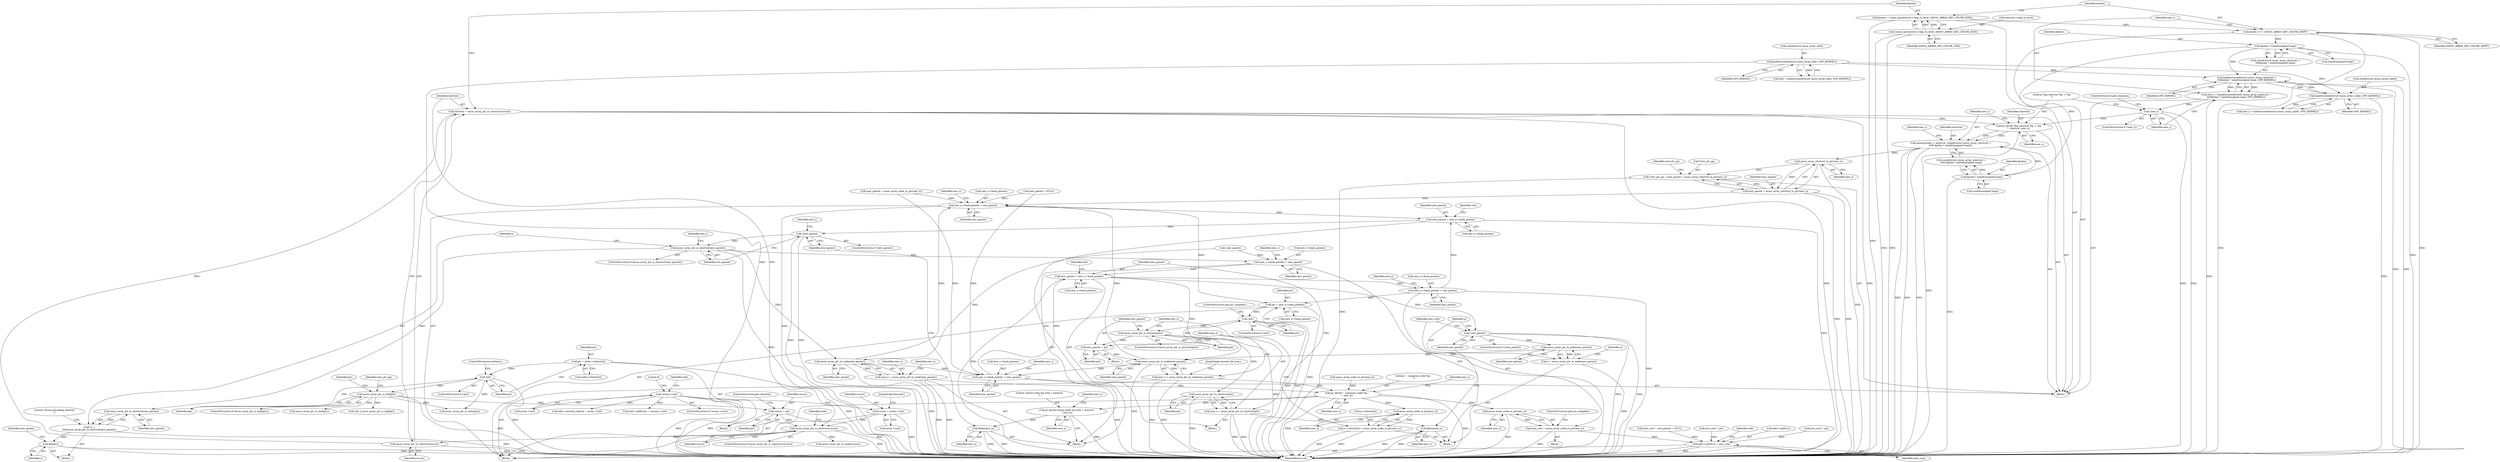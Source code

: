 digraph "0_linux_95389b08d93d5c06ec63ab49bd732b0069b7c35e@API" {
"1000241" [label="(Call,memcpy(new_s, shortcut, (sizeof(struct assoc_array_shortcut) +\n\t\t\t\t\t keylen * sizeof(unsigned long))))"];
"1000237" [label="(Call,pr_devel(\"dup shortcut %p -> %p\n\", shortcut, new_s))"];
"1000208" [label="(Call,shortcut = assoc_array_ptr_to_shortcut(cursor))"];
"1000210" [label="(Call,assoc_array_ptr_to_shortcut(cursor))"];
"1000205" [label="(Call,assoc_array_ptr_is_shortcut(cursor))"];
"1000368" [label="(Call,cursor = ptr)"];
"1000344" [label="(Call,assoc_array_ptr_is_leaf(ptr))"];
"1000340" [label="(Call,!ptr)"];
"1000332" [label="(Call,ptr = node->slots[slot])"];
"1000198" [label="(Call,cursor = array->root)"];
"1000137" [label="(Call,!array->root)"];
"1000234" [label="(Call,!new_s)"];
"1000222" [label="(Call,new_s = kmalloc(sizeof(struct assoc_array_shortcut) +\n\t\t\t\tkeylen * sizeof(unsigned long), GFP_KERNEL))"];
"1000224" [label="(Call,kmalloc(sizeof(struct assoc_array_shortcut) +\n\t\t\t\tkeylen * sizeof(unsigned long), GFP_KERNEL))"];
"1000228" [label="(Call,keylen * sizeof(unsigned long))"];
"1000219" [label="(Call,keylen >>= ASSOC_ARRAY_KEY_CHUNK_SHIFT)"];
"1000212" [label="(Call,keylen = round_up(shortcut->skip_to_level, ASSOC_ARRAY_KEY_CHUNK_SIZE))"];
"1000214" [label="(Call,round_up(shortcut->skip_to_level, ASSOC_ARRAY_KEY_CHUNK_SIZE))"];
"1000287" [label="(Call,kzalloc(sizeof(struct assoc_array_node), GFP_KERNEL))"];
"1000145" [label="(Call,kzalloc(sizeof(struct assoc_array_edit), GFP_KERNEL))"];
"1000247" [label="(Call,keylen * sizeof(unsigned long))"];
"1000268" [label="(Call,assoc_array_shortcut_to_ptr(new_s))"];
"1000263" [label="(Call,*new_ptr_pp = new_parent = assoc_array_shortcut_to_ptr(new_s))"];
"1000266" [label="(Call,new_parent = assoc_array_shortcut_to_ptr(new_s))"];
"1000299" [label="(Call,new_n->back_pointer = new_parent)"];
"1000622" [label="(Call,new_parent = new_n->back_pointer)"];
"1000635" [label="(Call,!new_parent)"];
"1000653" [label="(Call,assoc_array_ptr_is_shortcut(new_parent))"];
"1000659" [label="(Call,assoc_array_ptr_to_shortcut(new_parent))"];
"1000657" [label="(Call,*s =\n\t\t\t\t\tassoc_array_ptr_to_shortcut(new_parent))"];
"1000681" [label="(Call,kfree(s))"];
"1000701" [label="(Call,new_s->back_pointer = new_parent)"];
"1000740" [label="(Call,new_parent = new_s->back_pointer)"];
"1000760" [label="(Call,new_n->back_pointer = new_parent)"];
"1000723" [label="(Call,ptr = new_n->back_pointer)"];
"1000729" [label="(Call,!ptr)"];
"1000733" [label="(Call,assoc_array_ptr_is_shortcut(ptr))"];
"1000738" [label="(Call,assoc_array_ptr_to_shortcut(ptr))"];
"1000736" [label="(Call,new_s = assoc_array_ptr_to_shortcut(ptr))"];
"1000770" [label="(Call,kfree(new_s))"];
"1000795" [label="(Call,new_parent = ptr)"];
"1000800" [label="(Call,assoc_array_ptr_to_node(new_parent))"];
"1000251" [label="(Call,new_s->back_pointer = new_parent)"];
"1000798" [label="(Call,new_n = assoc_array_ptr_to_node(new_parent))"];
"1000372" [label="(Call,pr_devel(\"-- compress node %p --\n\", new_n))"];
"1000615" [label="(Call,pr_devel(\"excise node %p with 1 shortcut\n\", new_n))"];
"1000632" [label="(Call,kfree(new_n))"];
"1000778" [label="(Call,assoc_array_node_to_ptr(new_n))"];
"1000776" [label="(Call,new_root = assoc_array_node_to_ptr(new_n))"];
"1000851" [label="(Call,edit->set[0].to = new_root)"];
"1000791" [label="(Call,assoc_array_node_to_ptr(new_n))"];
"1000785" [label="(Call,n->slots[slot] = assoc_array_node_to_ptr(new_n))"];
"1000773" [label="(Call,!new_parent)"];
"1000783" [label="(Call,assoc_array_ptr_to_node(new_parent))"];
"1000781" [label="(Call,n = assoc_array_ptr_to_node(new_parent))"];
"1000713" [label="(Call,assoc_array_ptr_to_node(new_parent))"];
"1000711" [label="(Call,new_n = assoc_array_ptr_to_node(new_parent))"];
"1000205" [label="(Call,assoc_array_ptr_is_shortcut(cursor))"];
"1000142" [label="(Literal,0)"];
"1000287" [label="(Call,kzalloc(sizeof(struct assoc_array_node), GFP_KERNEL))"];
"1000739" [label="(Identifier,ptr)"];
"1000148" [label="(Identifier,GFP_KERNEL)"];
"1000333" [label="(Identifier,ptr)"];
"1000730" [label="(Identifier,ptr)"];
"1000791" [label="(Call,assoc_array_node_to_ptr(new_n))"];
"1000316" [label="(Call,assoc_array_node_to_ptr(new_n))"];
"1000369" [label="(Identifier,cursor)"];
"1000701" [label="(Call,new_s->back_pointer = new_parent)"];
"1000615" [label="(Call,pr_devel(\"excise node %p with 1 shortcut\n\", new_n))"];
"1000785" [label="(Call,n->slots[slot] = assoc_array_node_to_ptr(new_n))"];
"1000794" [label="(Block,)"];
"1000373" [label="(Literal,\"-- compress node %p --\n\")"];
"1000345" [label="(Identifier,ptr)"];
"1000767" [label="(Identifier,new_n)"];
"1000714" [label="(Identifier,new_parent)"];
"1000218" [label="(Identifier,ASSOC_ARRAY_KEY_CHUNK_SIZE)"];
"1000736" [label="(Call,new_s = assoc_array_ptr_to_shortcut(ptr))"];
"1000779" [label="(Identifier,new_n)"];
"1000782" [label="(Identifier,n)"];
"1000788" [label="(Identifier,n)"];
"1000377" [label="(Identifier,new_n)"];
"1000240" [label="(Identifier,new_s)"];
"1000219" [label="(Call,keylen >>= ASSOC_ARRAY_KEY_CHUNK_SHIFT)"];
"1000628" [label="(Identifier,slot)"];
"1000770" [label="(Call,kfree(new_s))"];
"1000334" [label="(Call,node->slots[slot])"];
"1000374" [label="(Identifier,new_n)"];
"1000705" [label="(Identifier,new_parent)"];
"1000708" [label="(Identifier,new_s)"];
"1000204" [label="(ControlStructure,if (assoc_array_ptr_is_shortcut(cursor)))"];
"1000290" [label="(Identifier,GFP_KERNEL)"];
"1000248" [label="(Identifier,keylen)"];
"1000614" [label="(Block,)"];
"1000784" [label="(Identifier,new_parent)"];
"1000861" [label="(Identifier,edit)"];
"1000207" [label="(Block,)"];
"1000801" [label="(Identifier,new_parent)"];
"1000718" [label="(Identifier,new_n)"];
"1000350" [label="(Identifier,ptr)"];
"1000632" [label="(Call,kfree(new_n))"];
"1000852" [label="(Call,edit->set[0].to)"];
"1000191" [label="(Call,new_parent = NULL)"];
"1000660" [label="(Identifier,new_parent)"];
"1000859" [label="(Identifier,new_root)"];
"1000251" [label="(Call,new_s->back_pointer = new_parent)"];
"1000800" [label="(Call,assoc_array_ptr_to_node(new_parent))"];
"1000741" [label="(Identifier,new_parent)"];
"1000300" [label="(Call,new_n->back_pointer)"];
"1000723" [label="(Call,ptr = new_n->back_pointer)"];
"1000368" [label="(Call,cursor = ptr)"];
"1000371" [label="(ControlStructure,goto descend;)"];
"1000733" [label="(Call,assoc_array_ptr_is_shortcut(ptr))"];
"1000731" [label="(ControlStructure,goto gc_complete;)"];
"1000624" [label="(Call,new_n->back_pointer)"];
"1000735" [label="(Block,)"];
"1000783" [label="(Call,assoc_array_ptr_to_node(new_parent))"];
"1000773" [label="(Call,!new_parent)"];
"1000182" [label="(Call,edit->excised_subtree = array->root)"];
"1000732" [label="(ControlStructure,if (assoc_array_ptr_is_shortcut(ptr)))"];
"1000633" [label="(Identifier,new_n)"];
"1000253" [label="(Identifier,new_s)"];
"1000203" [label="(JumpTarget,descend:)"];
"1000617" [label="(Identifier,new_n)"];
"1000361" [label="(Identifier,new_ptr_pp)"];
"1000236" [label="(ControlStructure,goto enomem;)"];
"1000657" [label="(Call,*s =\n\t\t\t\t\tassoc_array_ptr_to_shortcut(new_parent))"];
"1000681" [label="(Call,kfree(s))"];
"1000682" [label="(Identifier,s)"];
"1000761" [label="(Call,new_n->back_pointer)"];
"1000342" [label="(ControlStructure,continue;)"];
"1000211" [label="(Identifier,cursor)"];
"1000711" [label="(Call,new_n = assoc_array_ptr_to_node(new_parent))"];
"1000737" [label="(Identifier,new_s)"];
"1000225" [label="(Call,sizeof(struct assoc_array_shortcut) +\n\t\t\t\tkeylen * sizeof(unsigned long))"];
"1000775" [label="(Block,)"];
"1000622" [label="(Call,new_parent = new_n->back_pointer)"];
"1000655" [label="(Block,)"];
"1000658" [label="(Identifier,s)"];
"1000200" [label="(Call,array->root)"];
"1000299" [label="(Call,new_n->back_pointer = new_parent)"];
"1000697" [label="(Call,new_root = ptr)"];
"1000267" [label="(Identifier,new_parent)"];
"1000285" [label="(Call,new_n = kzalloc(sizeof(struct assoc_array_node), GFP_KERNEL))"];
"1000288" [label="(Call,sizeof(struct assoc_array_node))"];
"1000635" [label="(Call,!new_parent)"];
"1000776" [label="(Call,new_root = assoc_array_node_to_ptr(new_n))"];
"1000802" [label="(JumpTarget,ascend_old_tree:)"];
"1000232" [label="(Identifier,GFP_KERNEL)"];
"1000756" [label="(Block,)"];
"1000238" [label="(Literal,\"dup shortcut %p -> %p\n\")"];
"1000222" [label="(Call,new_s = kmalloc(sizeof(struct assoc_array_shortcut) +\n\t\t\t\tkeylen * sizeof(unsigned long), GFP_KERNEL))"];
"1000619" [label="(Identifier,new_s)"];
"1000221" [label="(Identifier,ASSOC_ARRAY_KEY_CHUNK_SHIFT)"];
"1000341" [label="(Identifier,ptr)"];
"1000199" [label="(Identifier,cursor)"];
"1000146" [label="(Call,sizeof(struct assoc_array_edit))"];
"1000370" [label="(Identifier,ptr)"];
"1000729" [label="(Call,!ptr)"];
"1000255" [label="(Identifier,new_parent)"];
"1000786" [label="(Call,n->slots[slot])"];
"1000774" [label="(Identifier,new_parent)"];
"1000662" [label="(Literal,\"excise preceding shortcut\n\")"];
"1000780" [label="(ControlStructure,goto gc_complete;)"];
"1000659" [label="(Call,assoc_array_ptr_to_shortcut(new_parent))"];
"1000314" [label="(Call,new_parent = assoc_array_node_to_ptr(new_n))"];
"1000344" [label="(Call,assoc_array_ptr_is_leaf(ptr))"];
"1000339" [label="(ControlStructure,if (!ptr))"];
"1000268" [label="(Call,assoc_array_shortcut_to_ptr(new_s))"];
"1000306" [label="(Identifier,new_n)"];
"1000372" [label="(Call,pr_devel(\"-- compress node %p --\n\", new_n))"];
"1000797" [label="(Identifier,ptr)"];
"1000616" [label="(Literal,\"excise node %p with 1 shortcut\n\")"];
"1000234" [label="(Call,!new_s)"];
"1000738" [label="(Call,assoc_array_ptr_to_shortcut(ptr))"];
"1000249" [label="(Call,sizeof(unsigned long))"];
"1000610" [label="(Call,assoc_array_ptr_is_meta(ptr))"];
"1000746" [label="(Identifier,slot)"];
"1000170" [label="(Call,edit->set[0].ptr = &array->root)"];
"1000206" [label="(Identifier,cursor)"];
"1000233" [label="(ControlStructure,if (!new_s))"];
"1000237" [label="(Call,pr_devel(\"dup shortcut %p -> %p\n\", shortcut, new_s))"];
"1000241" [label="(Call,memcpy(new_s, shortcut, (sizeof(struct assoc_array_shortcut) +\n\t\t\t\t\t keylen * sizeof(unsigned long))))"];
"1000209" [label="(Identifier,shortcut)"];
"1000145" [label="(Call,kzalloc(sizeof(struct assoc_array_edit), GFP_KERNEL))"];
"1000252" [label="(Call,new_s->back_pointer)"];
"1000235" [label="(Identifier,new_s)"];
"1000636" [label="(Identifier,new_parent)"];
"1000740" [label="(Call,new_parent = new_s->back_pointer)"];
"1000712" [label="(Identifier,new_n)"];
"1000244" [label="(Call,sizeof(struct assoc_array_shortcut) +\n\t\t\t\t\t keylen * sizeof(unsigned long))"];
"1000243" [label="(Identifier,shortcut)"];
"1000116" [label="(Block,)"];
"1000137" [label="(Call,!array->root)"];
"1000634" [label="(ControlStructure,if (!new_parent))"];
"1000215" [label="(Call,shortcut->skip_to_level)"];
"1000777" [label="(Identifier,new_root)"];
"1000198" [label="(Call,cursor = array->root)"];
"1000343" [label="(ControlStructure,if (assoc_array_ptr_is_leaf(ptr)))"];
"1000230" [label="(Call,sizeof(unsigned long))"];
"1000640" [label="(Identifier,new_s)"];
"1000703" [label="(Identifier,new_s)"];
"1000623" [label="(Identifier,new_parent)"];
"1000349" [label="(Call,assoc_array_ptr_to_leaf(ptr))"];
"1000653" [label="(Call,assoc_array_ptr_is_shortcut(new_parent))"];
"1000781" [label="(Call,n = assoc_array_ptr_to_node(new_parent))"];
"1000210" [label="(Call,assoc_array_ptr_to_shortcut(cursor))"];
"1000728" [label="(ControlStructure,if (!ptr))"];
"1000214" [label="(Call,round_up(shortcut->skip_to_level, ASSOC_ARRAY_KEY_CHUNK_SIZE))"];
"1000331" [label="(Block,)"];
"1000282" [label="(Identifier,node)"];
"1000220" [label="(Identifier,keylen)"];
"1000713" [label="(Call,assoc_array_ptr_to_node(new_parent))"];
"1000269" [label="(Identifier,new_s)"];
"1000189" [label="(Call,new_root = new_parent = NULL)"];
"1000228" [label="(Call,keylen * sizeof(unsigned long))"];
"1000138" [label="(Call,array->root)"];
"1000702" [label="(Call,new_s->back_pointer)"];
"1000340" [label="(Call,!ptr)"];
"1000208" [label="(Call,shortcut = assoc_array_ptr_to_shortcut(cursor))"];
"1000772" [label="(ControlStructure,if (!new_parent))"];
"1000229" [label="(Identifier,keylen)"];
"1000764" [label="(Identifier,new_parent)"];
"1000798" [label="(Call,new_n = assoc_array_ptr_to_node(new_parent))"];
"1000224" [label="(Call,kmalloc(sizeof(struct assoc_array_shortcut) +\n\t\t\t\tkeylen * sizeof(unsigned long), GFP_KERNEL))"];
"1000271" [label="(Identifier,new_ptr_pp)"];
"1000685" [label="(Identifier,new_parent)"];
"1000778" [label="(Call,assoc_array_node_to_ptr(new_n))"];
"1000239" [label="(Identifier,shortcut)"];
"1000654" [label="(Identifier,new_parent)"];
"1000799" [label="(Identifier,new_n)"];
"1000213" [label="(Identifier,keylen)"];
"1000792" [label="(Identifier,new_n)"];
"1000882" [label="(MethodReturn,int)"];
"1000684" [label="(Call,!new_parent)"];
"1000851" [label="(Call,edit->set[0].to = new_root)"];
"1000442" [label="(Call,!ptr || assoc_array_ptr_is_leaf(ptr))"];
"1000734" [label="(Identifier,ptr)"];
"1000242" [label="(Identifier,new_s)"];
"1000144" [label="(Identifier,edit)"];
"1000143" [label="(Call,edit = kzalloc(sizeof(struct assoc_array_edit), GFP_KERNEL))"];
"1000725" [label="(Call,new_n->back_pointer)"];
"1000264" [label="(Call,*new_ptr_pp)"];
"1000258" [label="(Identifier,new_s)"];
"1000724" [label="(Identifier,ptr)"];
"1000212" [label="(Call,keylen = round_up(shortcut->skip_to_level, ASSOC_ARRAY_KEY_CHUNK_SIZE))"];
"1000760" [label="(Call,new_n->back_pointer = new_parent)"];
"1000648" [label="(Call,new_root = ptr)"];
"1000332" [label="(Call,ptr = node->slots[slot])"];
"1000303" [label="(Identifier,new_parent)"];
"1000247" [label="(Call,keylen * sizeof(unsigned long))"];
"1000283" [label="(Call,assoc_array_ptr_to_node(cursor))"];
"1000266" [label="(Call,new_parent = assoc_array_shortcut_to_ptr(new_s))"];
"1000263" [label="(Call,*new_ptr_pp = new_parent = assoc_array_shortcut_to_ptr(new_s))"];
"1000742" [label="(Call,new_s->back_pointer)"];
"1000795" [label="(Call,new_parent = ptr)"];
"1000223" [label="(Identifier,new_s)"];
"1000136" [label="(ControlStructure,if (!array->root))"];
"1000771" [label="(Identifier,new_s)"];
"1000796" [label="(Identifier,new_parent)"];
"1000652" [label="(ControlStructure,if (assoc_array_ptr_is_shortcut(new_parent)))"];
"1000241" -> "1000207"  [label="AST: "];
"1000241" -> "1000244"  [label="CFG: "];
"1000242" -> "1000241"  [label="AST: "];
"1000243" -> "1000241"  [label="AST: "];
"1000244" -> "1000241"  [label="AST: "];
"1000253" -> "1000241"  [label="CFG: "];
"1000241" -> "1000882"  [label="DDG: "];
"1000241" -> "1000882"  [label="DDG: "];
"1000241" -> "1000882"  [label="DDG: "];
"1000237" -> "1000241"  [label="DDG: "];
"1000237" -> "1000241"  [label="DDG: "];
"1000247" -> "1000241"  [label="DDG: "];
"1000241" -> "1000268"  [label="DDG: "];
"1000237" -> "1000207"  [label="AST: "];
"1000237" -> "1000240"  [label="CFG: "];
"1000238" -> "1000237"  [label="AST: "];
"1000239" -> "1000237"  [label="AST: "];
"1000240" -> "1000237"  [label="AST: "];
"1000242" -> "1000237"  [label="CFG: "];
"1000237" -> "1000882"  [label="DDG: "];
"1000208" -> "1000237"  [label="DDG: "];
"1000234" -> "1000237"  [label="DDG: "];
"1000208" -> "1000207"  [label="AST: "];
"1000208" -> "1000210"  [label="CFG: "];
"1000209" -> "1000208"  [label="AST: "];
"1000210" -> "1000208"  [label="AST: "];
"1000213" -> "1000208"  [label="CFG: "];
"1000208" -> "1000882"  [label="DDG: "];
"1000208" -> "1000882"  [label="DDG: "];
"1000210" -> "1000208"  [label="DDG: "];
"1000210" -> "1000211"  [label="CFG: "];
"1000211" -> "1000210"  [label="AST: "];
"1000210" -> "1000882"  [label="DDG: "];
"1000205" -> "1000210"  [label="DDG: "];
"1000205" -> "1000204"  [label="AST: "];
"1000205" -> "1000206"  [label="CFG: "];
"1000206" -> "1000205"  [label="AST: "];
"1000209" -> "1000205"  [label="CFG: "];
"1000282" -> "1000205"  [label="CFG: "];
"1000205" -> "1000882"  [label="DDG: "];
"1000368" -> "1000205"  [label="DDG: "];
"1000198" -> "1000205"  [label="DDG: "];
"1000205" -> "1000283"  [label="DDG: "];
"1000368" -> "1000331"  [label="AST: "];
"1000368" -> "1000370"  [label="CFG: "];
"1000369" -> "1000368"  [label="AST: "];
"1000370" -> "1000368"  [label="AST: "];
"1000371" -> "1000368"  [label="CFG: "];
"1000368" -> "1000882"  [label="DDG: "];
"1000344" -> "1000368"  [label="DDG: "];
"1000344" -> "1000343"  [label="AST: "];
"1000344" -> "1000345"  [label="CFG: "];
"1000345" -> "1000344"  [label="AST: "];
"1000350" -> "1000344"  [label="CFG: "];
"1000361" -> "1000344"  [label="CFG: "];
"1000344" -> "1000882"  [label="DDG: "];
"1000340" -> "1000344"  [label="DDG: "];
"1000344" -> "1000349"  [label="DDG: "];
"1000344" -> "1000442"  [label="DDG: "];
"1000344" -> "1000610"  [label="DDG: "];
"1000340" -> "1000339"  [label="AST: "];
"1000340" -> "1000341"  [label="CFG: "];
"1000341" -> "1000340"  [label="AST: "];
"1000342" -> "1000340"  [label="CFG: "];
"1000345" -> "1000340"  [label="CFG: "];
"1000340" -> "1000882"  [label="DDG: "];
"1000332" -> "1000340"  [label="DDG: "];
"1000340" -> "1000610"  [label="DDG: "];
"1000332" -> "1000331"  [label="AST: "];
"1000332" -> "1000334"  [label="CFG: "];
"1000333" -> "1000332"  [label="AST: "];
"1000334" -> "1000332"  [label="AST: "];
"1000341" -> "1000332"  [label="CFG: "];
"1000332" -> "1000882"  [label="DDG: "];
"1000198" -> "1000116"  [label="AST: "];
"1000198" -> "1000200"  [label="CFG: "];
"1000199" -> "1000198"  [label="AST: "];
"1000200" -> "1000198"  [label="AST: "];
"1000203" -> "1000198"  [label="CFG: "];
"1000198" -> "1000882"  [label="DDG: "];
"1000137" -> "1000198"  [label="DDG: "];
"1000137" -> "1000136"  [label="AST: "];
"1000137" -> "1000138"  [label="CFG: "];
"1000138" -> "1000137"  [label="AST: "];
"1000142" -> "1000137"  [label="CFG: "];
"1000144" -> "1000137"  [label="CFG: "];
"1000137" -> "1000882"  [label="DDG: "];
"1000137" -> "1000882"  [label="DDG: "];
"1000137" -> "1000170"  [label="DDG: "];
"1000137" -> "1000182"  [label="DDG: "];
"1000234" -> "1000233"  [label="AST: "];
"1000234" -> "1000235"  [label="CFG: "];
"1000235" -> "1000234"  [label="AST: "];
"1000236" -> "1000234"  [label="CFG: "];
"1000238" -> "1000234"  [label="CFG: "];
"1000234" -> "1000882"  [label="DDG: "];
"1000234" -> "1000882"  [label="DDG: "];
"1000222" -> "1000234"  [label="DDG: "];
"1000222" -> "1000207"  [label="AST: "];
"1000222" -> "1000224"  [label="CFG: "];
"1000223" -> "1000222"  [label="AST: "];
"1000224" -> "1000222"  [label="AST: "];
"1000235" -> "1000222"  [label="CFG: "];
"1000222" -> "1000882"  [label="DDG: "];
"1000224" -> "1000222"  [label="DDG: "];
"1000224" -> "1000222"  [label="DDG: "];
"1000224" -> "1000232"  [label="CFG: "];
"1000225" -> "1000224"  [label="AST: "];
"1000232" -> "1000224"  [label="AST: "];
"1000224" -> "1000882"  [label="DDG: "];
"1000224" -> "1000882"  [label="DDG: "];
"1000228" -> "1000224"  [label="DDG: "];
"1000287" -> "1000224"  [label="DDG: "];
"1000145" -> "1000224"  [label="DDG: "];
"1000224" -> "1000287"  [label="DDG: "];
"1000228" -> "1000225"  [label="AST: "];
"1000228" -> "1000230"  [label="CFG: "];
"1000229" -> "1000228"  [label="AST: "];
"1000230" -> "1000228"  [label="AST: "];
"1000225" -> "1000228"  [label="CFG: "];
"1000228" -> "1000882"  [label="DDG: "];
"1000228" -> "1000225"  [label="DDG: "];
"1000219" -> "1000228"  [label="DDG: "];
"1000228" -> "1000247"  [label="DDG: "];
"1000219" -> "1000207"  [label="AST: "];
"1000219" -> "1000221"  [label="CFG: "];
"1000220" -> "1000219"  [label="AST: "];
"1000221" -> "1000219"  [label="AST: "];
"1000223" -> "1000219"  [label="CFG: "];
"1000219" -> "1000882"  [label="DDG: "];
"1000219" -> "1000882"  [label="DDG: "];
"1000212" -> "1000219"  [label="DDG: "];
"1000212" -> "1000207"  [label="AST: "];
"1000212" -> "1000214"  [label="CFG: "];
"1000213" -> "1000212"  [label="AST: "];
"1000214" -> "1000212"  [label="AST: "];
"1000220" -> "1000212"  [label="CFG: "];
"1000212" -> "1000882"  [label="DDG: "];
"1000214" -> "1000212"  [label="DDG: "];
"1000214" -> "1000212"  [label="DDG: "];
"1000214" -> "1000218"  [label="CFG: "];
"1000215" -> "1000214"  [label="AST: "];
"1000218" -> "1000214"  [label="AST: "];
"1000214" -> "1000882"  [label="DDG: "];
"1000214" -> "1000882"  [label="DDG: "];
"1000287" -> "1000285"  [label="AST: "];
"1000287" -> "1000290"  [label="CFG: "];
"1000288" -> "1000287"  [label="AST: "];
"1000290" -> "1000287"  [label="AST: "];
"1000285" -> "1000287"  [label="CFG: "];
"1000287" -> "1000882"  [label="DDG: "];
"1000287" -> "1000285"  [label="DDG: "];
"1000145" -> "1000287"  [label="DDG: "];
"1000145" -> "1000143"  [label="AST: "];
"1000145" -> "1000148"  [label="CFG: "];
"1000146" -> "1000145"  [label="AST: "];
"1000148" -> "1000145"  [label="AST: "];
"1000143" -> "1000145"  [label="CFG: "];
"1000145" -> "1000882"  [label="DDG: "];
"1000145" -> "1000143"  [label="DDG: "];
"1000247" -> "1000244"  [label="AST: "];
"1000247" -> "1000249"  [label="CFG: "];
"1000248" -> "1000247"  [label="AST: "];
"1000249" -> "1000247"  [label="AST: "];
"1000244" -> "1000247"  [label="CFG: "];
"1000247" -> "1000882"  [label="DDG: "];
"1000247" -> "1000244"  [label="DDG: "];
"1000268" -> "1000266"  [label="AST: "];
"1000268" -> "1000269"  [label="CFG: "];
"1000269" -> "1000268"  [label="AST: "];
"1000266" -> "1000268"  [label="CFG: "];
"1000268" -> "1000882"  [label="DDG: "];
"1000268" -> "1000263"  [label="DDG: "];
"1000268" -> "1000266"  [label="DDG: "];
"1000263" -> "1000207"  [label="AST: "];
"1000263" -> "1000266"  [label="CFG: "];
"1000264" -> "1000263"  [label="AST: "];
"1000266" -> "1000263"  [label="AST: "];
"1000271" -> "1000263"  [label="CFG: "];
"1000263" -> "1000882"  [label="DDG: "];
"1000266" -> "1000263"  [label="DDG: "];
"1000267" -> "1000266"  [label="AST: "];
"1000266" -> "1000882"  [label="DDG: "];
"1000266" -> "1000882"  [label="DDG: "];
"1000266" -> "1000299"  [label="DDG: "];
"1000299" -> "1000116"  [label="AST: "];
"1000299" -> "1000303"  [label="CFG: "];
"1000300" -> "1000299"  [label="AST: "];
"1000303" -> "1000299"  [label="AST: "];
"1000306" -> "1000299"  [label="CFG: "];
"1000299" -> "1000882"  [label="DDG: "];
"1000713" -> "1000299"  [label="DDG: "];
"1000314" -> "1000299"  [label="DDG: "];
"1000800" -> "1000299"  [label="DDG: "];
"1000191" -> "1000299"  [label="DDG: "];
"1000299" -> "1000622"  [label="DDG: "];
"1000299" -> "1000723"  [label="DDG: "];
"1000622" -> "1000614"  [label="AST: "];
"1000622" -> "1000624"  [label="CFG: "];
"1000623" -> "1000622"  [label="AST: "];
"1000624" -> "1000622"  [label="AST: "];
"1000628" -> "1000622"  [label="CFG: "];
"1000622" -> "1000882"  [label="DDG: "];
"1000760" -> "1000622"  [label="DDG: "];
"1000622" -> "1000635"  [label="DDG: "];
"1000635" -> "1000634"  [label="AST: "];
"1000635" -> "1000636"  [label="CFG: "];
"1000636" -> "1000635"  [label="AST: "];
"1000640" -> "1000635"  [label="CFG: "];
"1000654" -> "1000635"  [label="CFG: "];
"1000635" -> "1000882"  [label="DDG: "];
"1000635" -> "1000882"  [label="DDG: "];
"1000635" -> "1000653"  [label="DDG: "];
"1000653" -> "1000652"  [label="AST: "];
"1000653" -> "1000654"  [label="CFG: "];
"1000654" -> "1000653"  [label="AST: "];
"1000658" -> "1000653"  [label="CFG: "];
"1000703" -> "1000653"  [label="CFG: "];
"1000653" -> "1000882"  [label="DDG: "];
"1000653" -> "1000659"  [label="DDG: "];
"1000653" -> "1000701"  [label="DDG: "];
"1000653" -> "1000713"  [label="DDG: "];
"1000659" -> "1000657"  [label="AST: "];
"1000659" -> "1000660"  [label="CFG: "];
"1000660" -> "1000659"  [label="AST: "];
"1000657" -> "1000659"  [label="CFG: "];
"1000659" -> "1000657"  [label="DDG: "];
"1000657" -> "1000655"  [label="AST: "];
"1000658" -> "1000657"  [label="AST: "];
"1000662" -> "1000657"  [label="CFG: "];
"1000657" -> "1000882"  [label="DDG: "];
"1000657" -> "1000681"  [label="DDG: "];
"1000681" -> "1000655"  [label="AST: "];
"1000681" -> "1000682"  [label="CFG: "];
"1000682" -> "1000681"  [label="AST: "];
"1000685" -> "1000681"  [label="CFG: "];
"1000681" -> "1000882"  [label="DDG: "];
"1000681" -> "1000882"  [label="DDG: "];
"1000701" -> "1000614"  [label="AST: "];
"1000701" -> "1000705"  [label="CFG: "];
"1000702" -> "1000701"  [label="AST: "];
"1000705" -> "1000701"  [label="AST: "];
"1000708" -> "1000701"  [label="CFG: "];
"1000701" -> "1000882"  [label="DDG: "];
"1000684" -> "1000701"  [label="DDG: "];
"1000701" -> "1000740"  [label="DDG: "];
"1000740" -> "1000735"  [label="AST: "];
"1000740" -> "1000742"  [label="CFG: "];
"1000741" -> "1000740"  [label="AST: "];
"1000742" -> "1000740"  [label="AST: "];
"1000746" -> "1000740"  [label="CFG: "];
"1000740" -> "1000882"  [label="DDG: "];
"1000251" -> "1000740"  [label="DDG: "];
"1000740" -> "1000760"  [label="DDG: "];
"1000740" -> "1000773"  [label="DDG: "];
"1000740" -> "1000800"  [label="DDG: "];
"1000760" -> "1000756"  [label="AST: "];
"1000760" -> "1000764"  [label="CFG: "];
"1000761" -> "1000760"  [label="AST: "];
"1000764" -> "1000760"  [label="AST: "];
"1000767" -> "1000760"  [label="CFG: "];
"1000760" -> "1000882"  [label="DDG: "];
"1000760" -> "1000723"  [label="DDG: "];
"1000723" -> "1000116"  [label="AST: "];
"1000723" -> "1000725"  [label="CFG: "];
"1000724" -> "1000723"  [label="AST: "];
"1000725" -> "1000723"  [label="AST: "];
"1000730" -> "1000723"  [label="CFG: "];
"1000723" -> "1000882"  [label="DDG: "];
"1000723" -> "1000729"  [label="DDG: "];
"1000729" -> "1000728"  [label="AST: "];
"1000729" -> "1000730"  [label="CFG: "];
"1000730" -> "1000729"  [label="AST: "];
"1000731" -> "1000729"  [label="CFG: "];
"1000734" -> "1000729"  [label="CFG: "];
"1000729" -> "1000882"  [label="DDG: "];
"1000729" -> "1000882"  [label="DDG: "];
"1000729" -> "1000733"  [label="DDG: "];
"1000733" -> "1000732"  [label="AST: "];
"1000733" -> "1000734"  [label="CFG: "];
"1000734" -> "1000733"  [label="AST: "];
"1000737" -> "1000733"  [label="CFG: "];
"1000796" -> "1000733"  [label="CFG: "];
"1000733" -> "1000882"  [label="DDG: "];
"1000733" -> "1000738"  [label="DDG: "];
"1000733" -> "1000795"  [label="DDG: "];
"1000738" -> "1000736"  [label="AST: "];
"1000738" -> "1000739"  [label="CFG: "];
"1000739" -> "1000738"  [label="AST: "];
"1000736" -> "1000738"  [label="CFG: "];
"1000738" -> "1000882"  [label="DDG: "];
"1000738" -> "1000736"  [label="DDG: "];
"1000736" -> "1000735"  [label="AST: "];
"1000737" -> "1000736"  [label="AST: "];
"1000741" -> "1000736"  [label="CFG: "];
"1000736" -> "1000882"  [label="DDG: "];
"1000736" -> "1000882"  [label="DDG: "];
"1000736" -> "1000770"  [label="DDG: "];
"1000770" -> "1000756"  [label="AST: "];
"1000770" -> "1000771"  [label="CFG: "];
"1000771" -> "1000770"  [label="AST: "];
"1000774" -> "1000770"  [label="CFG: "];
"1000770" -> "1000882"  [label="DDG: "];
"1000770" -> "1000882"  [label="DDG: "];
"1000795" -> "1000794"  [label="AST: "];
"1000795" -> "1000797"  [label="CFG: "];
"1000796" -> "1000795"  [label="AST: "];
"1000797" -> "1000795"  [label="AST: "];
"1000799" -> "1000795"  [label="CFG: "];
"1000795" -> "1000800"  [label="DDG: "];
"1000800" -> "1000798"  [label="AST: "];
"1000800" -> "1000801"  [label="CFG: "];
"1000801" -> "1000800"  [label="AST: "];
"1000798" -> "1000800"  [label="CFG: "];
"1000800" -> "1000882"  [label="DDG: "];
"1000800" -> "1000251"  [label="DDG: "];
"1000800" -> "1000798"  [label="DDG: "];
"1000783" -> "1000800"  [label="DDG: "];
"1000251" -> "1000207"  [label="AST: "];
"1000251" -> "1000255"  [label="CFG: "];
"1000252" -> "1000251"  [label="AST: "];
"1000255" -> "1000251"  [label="AST: "];
"1000258" -> "1000251"  [label="CFG: "];
"1000251" -> "1000882"  [label="DDG: "];
"1000713" -> "1000251"  [label="DDG: "];
"1000314" -> "1000251"  [label="DDG: "];
"1000191" -> "1000251"  [label="DDG: "];
"1000798" -> "1000116"  [label="AST: "];
"1000799" -> "1000798"  [label="AST: "];
"1000802" -> "1000798"  [label="CFG: "];
"1000798" -> "1000882"  [label="DDG: "];
"1000798" -> "1000882"  [label="DDG: "];
"1000798" -> "1000372"  [label="DDG: "];
"1000372" -> "1000116"  [label="AST: "];
"1000372" -> "1000374"  [label="CFG: "];
"1000373" -> "1000372"  [label="AST: "];
"1000374" -> "1000372"  [label="AST: "];
"1000377" -> "1000372"  [label="CFG: "];
"1000372" -> "1000882"  [label="DDG: "];
"1000372" -> "1000882"  [label="DDG: "];
"1000711" -> "1000372"  [label="DDG: "];
"1000316" -> "1000372"  [label="DDG: "];
"1000372" -> "1000615"  [label="DDG: "];
"1000372" -> "1000778"  [label="DDG: "];
"1000372" -> "1000791"  [label="DDG: "];
"1000615" -> "1000614"  [label="AST: "];
"1000615" -> "1000617"  [label="CFG: "];
"1000616" -> "1000615"  [label="AST: "];
"1000617" -> "1000615"  [label="AST: "];
"1000619" -> "1000615"  [label="CFG: "];
"1000615" -> "1000882"  [label="DDG: "];
"1000615" -> "1000632"  [label="DDG: "];
"1000632" -> "1000614"  [label="AST: "];
"1000632" -> "1000633"  [label="CFG: "];
"1000633" -> "1000632"  [label="AST: "];
"1000636" -> "1000632"  [label="CFG: "];
"1000632" -> "1000882"  [label="DDG: "];
"1000632" -> "1000882"  [label="DDG: "];
"1000778" -> "1000776"  [label="AST: "];
"1000778" -> "1000779"  [label="CFG: "];
"1000779" -> "1000778"  [label="AST: "];
"1000776" -> "1000778"  [label="CFG: "];
"1000778" -> "1000882"  [label="DDG: "];
"1000778" -> "1000776"  [label="DDG: "];
"1000776" -> "1000775"  [label="AST: "];
"1000777" -> "1000776"  [label="AST: "];
"1000780" -> "1000776"  [label="CFG: "];
"1000776" -> "1000882"  [label="DDG: "];
"1000776" -> "1000851"  [label="DDG: "];
"1000851" -> "1000116"  [label="AST: "];
"1000851" -> "1000859"  [label="CFG: "];
"1000852" -> "1000851"  [label="AST: "];
"1000859" -> "1000851"  [label="AST: "];
"1000861" -> "1000851"  [label="CFG: "];
"1000851" -> "1000882"  [label="DDG: "];
"1000851" -> "1000882"  [label="DDG: "];
"1000189" -> "1000851"  [label="DDG: "];
"1000648" -> "1000851"  [label="DDG: "];
"1000697" -> "1000851"  [label="DDG: "];
"1000791" -> "1000785"  [label="AST: "];
"1000791" -> "1000792"  [label="CFG: "];
"1000792" -> "1000791"  [label="AST: "];
"1000785" -> "1000791"  [label="CFG: "];
"1000791" -> "1000785"  [label="DDG: "];
"1000785" -> "1000756"  [label="AST: "];
"1000786" -> "1000785"  [label="AST: "];
"1000799" -> "1000785"  [label="CFG: "];
"1000785" -> "1000882"  [label="DDG: "];
"1000785" -> "1000882"  [label="DDG: "];
"1000773" -> "1000772"  [label="AST: "];
"1000773" -> "1000774"  [label="CFG: "];
"1000774" -> "1000773"  [label="AST: "];
"1000777" -> "1000773"  [label="CFG: "];
"1000782" -> "1000773"  [label="CFG: "];
"1000773" -> "1000882"  [label="DDG: "];
"1000773" -> "1000882"  [label="DDG: "];
"1000773" -> "1000783"  [label="DDG: "];
"1000783" -> "1000781"  [label="AST: "];
"1000783" -> "1000784"  [label="CFG: "];
"1000784" -> "1000783"  [label="AST: "];
"1000781" -> "1000783"  [label="CFG: "];
"1000783" -> "1000781"  [label="DDG: "];
"1000781" -> "1000756"  [label="AST: "];
"1000782" -> "1000781"  [label="AST: "];
"1000788" -> "1000781"  [label="CFG: "];
"1000781" -> "1000882"  [label="DDG: "];
"1000713" -> "1000711"  [label="AST: "];
"1000713" -> "1000714"  [label="CFG: "];
"1000714" -> "1000713"  [label="AST: "];
"1000711" -> "1000713"  [label="CFG: "];
"1000713" -> "1000882"  [label="DDG: "];
"1000713" -> "1000711"  [label="DDG: "];
"1000684" -> "1000713"  [label="DDG: "];
"1000711" -> "1000614"  [label="AST: "];
"1000712" -> "1000711"  [label="AST: "];
"1000718" -> "1000711"  [label="CFG: "];
"1000711" -> "1000882"  [label="DDG: "];
"1000711" -> "1000882"  [label="DDG: "];
}
